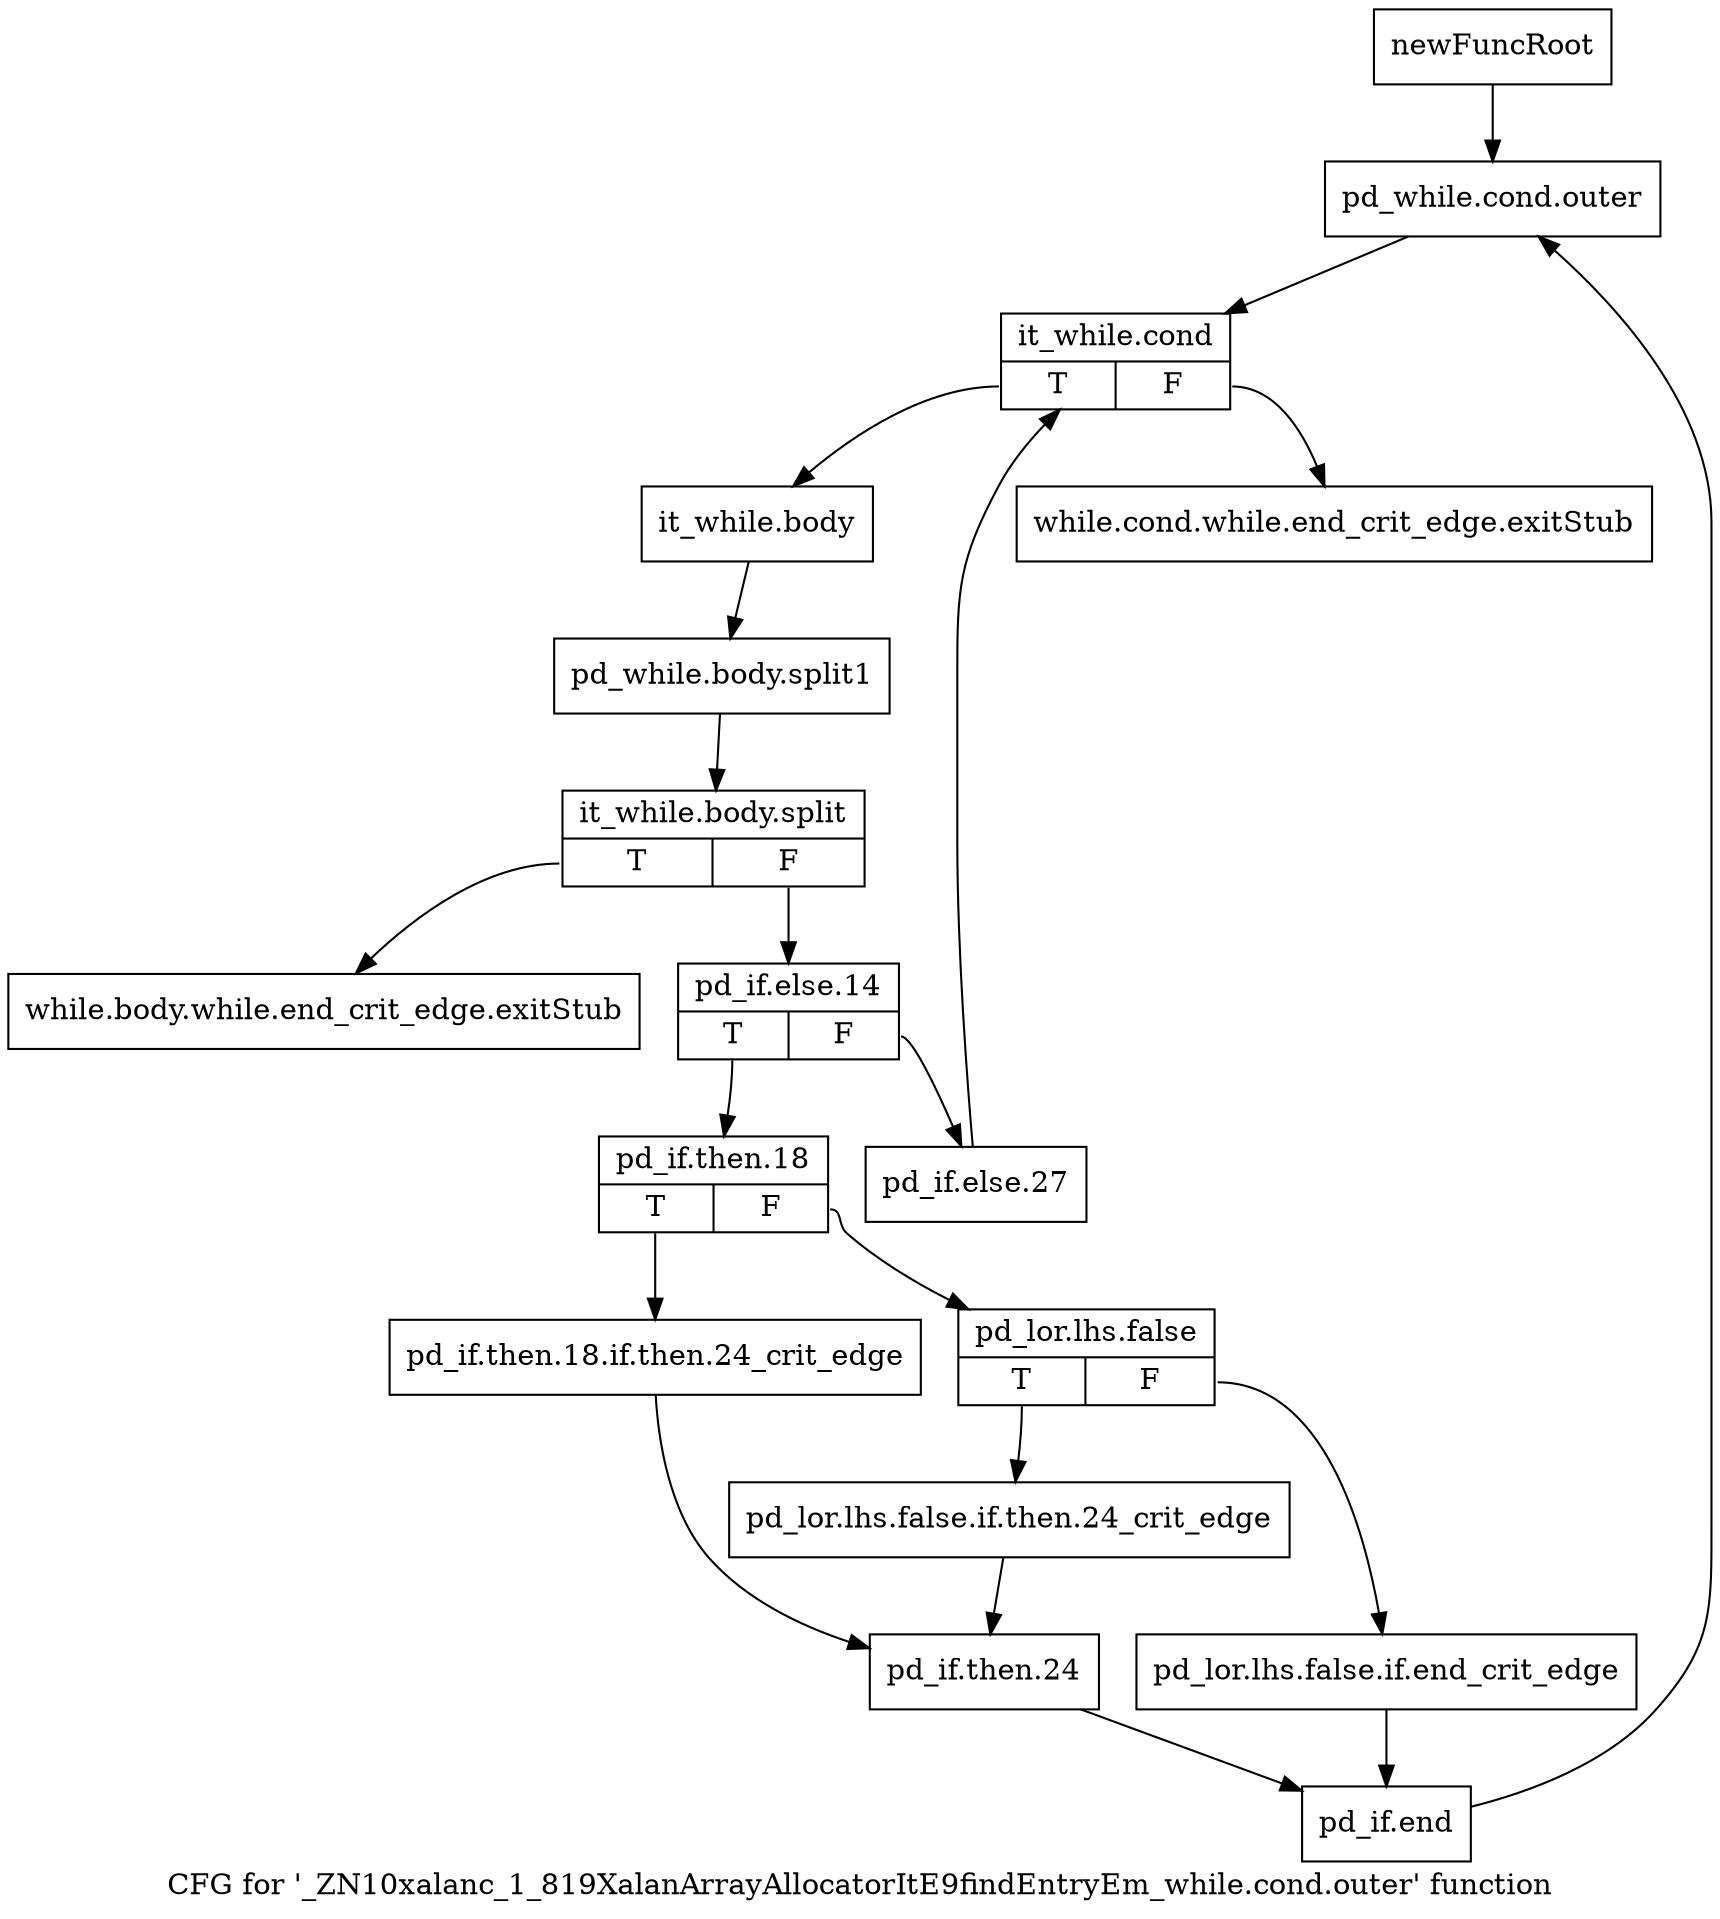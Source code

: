 digraph "CFG for '_ZN10xalanc_1_819XalanArrayAllocatorItE9findEntryEm_while.cond.outer' function" {
	label="CFG for '_ZN10xalanc_1_819XalanArrayAllocatorItE9findEntryEm_while.cond.outer' function";

	Node0xa02b070 [shape=record,label="{newFuncRoot}"];
	Node0xa02b070 -> Node0xa02b160;
	Node0xa02b0c0 [shape=record,label="{while.cond.while.end_crit_edge.exitStub}"];
	Node0xa02b110 [shape=record,label="{while.body.while.end_crit_edge.exitStub}"];
	Node0xa02b160 [shape=record,label="{pd_while.cond.outer}"];
	Node0xa02b160 -> Node0xa02b1b0;
	Node0xa02b1b0 [shape=record,label="{it_while.cond|{<s0>T|<s1>F}}"];
	Node0xa02b1b0:s0 -> Node0xa02b200;
	Node0xa02b1b0:s1 -> Node0xa02b0c0;
	Node0xa02b200 [shape=record,label="{it_while.body}"];
	Node0xa02b200 -> Node0xd11b6a0;
	Node0xd11b6a0 [shape=record,label="{pd_while.body.split1}"];
	Node0xd11b6a0 -> Node0xd13c930;
	Node0xd13c930 [shape=record,label="{it_while.body.split|{<s0>T|<s1>F}}"];
	Node0xd13c930:s0 -> Node0xa02b110;
	Node0xd13c930:s1 -> Node0xa02b3f0;
	Node0xa02b3f0 [shape=record,label="{pd_if.else.14|{<s0>T|<s1>F}}"];
	Node0xa02b3f0:s0 -> Node0xa02b490;
	Node0xa02b3f0:s1 -> Node0xa02b440;
	Node0xa02b440 [shape=record,label="{pd_if.else.27}"];
	Node0xa02b440 -> Node0xa02b1b0;
	Node0xa02b490 [shape=record,label="{pd_if.then.18|{<s0>T|<s1>F}}"];
	Node0xa02b490:s0 -> Node0xa02b5d0;
	Node0xa02b490:s1 -> Node0xa02b4e0;
	Node0xa02b4e0 [shape=record,label="{pd_lor.lhs.false|{<s0>T|<s1>F}}"];
	Node0xa02b4e0:s0 -> Node0xa02b580;
	Node0xa02b4e0:s1 -> Node0xa02b530;
	Node0xa02b530 [shape=record,label="{pd_lor.lhs.false.if.end_crit_edge}"];
	Node0xa02b530 -> Node0xa02b670;
	Node0xa02b580 [shape=record,label="{pd_lor.lhs.false.if.then.24_crit_edge}"];
	Node0xa02b580 -> Node0xa02b620;
	Node0xa02b5d0 [shape=record,label="{pd_if.then.18.if.then.24_crit_edge}"];
	Node0xa02b5d0 -> Node0xa02b620;
	Node0xa02b620 [shape=record,label="{pd_if.then.24}"];
	Node0xa02b620 -> Node0xa02b670;
	Node0xa02b670 [shape=record,label="{pd_if.end}"];
	Node0xa02b670 -> Node0xa02b160;
}
